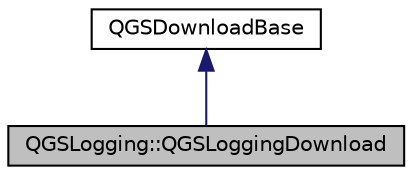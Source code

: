 digraph "QGSLogging::QGSLoggingDownload"
{
  edge [fontname="Helvetica",fontsize="10",labelfontname="Helvetica",labelfontsize="10"];
  node [fontname="Helvetica",fontsize="10",shape=record];
  Node2 [label="QGSLogging::QGSLoggingDownload",height=0.2,width=0.4,color="black", fillcolor="grey75", style="filled", fontcolor="black"];
  Node3 -> Node2 [dir="back",color="midnightblue",fontsize="10",style="solid",fontname="Helvetica"];
  Node3 [label="QGSDownloadBase",height=0.2,width=0.4,color="black", fillcolor="white", style="filled",URL="$class_q_g_s_download_base.html"];
}
